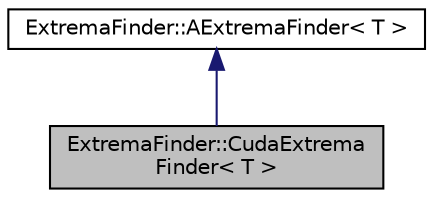 digraph "ExtremaFinder::CudaExtremaFinder&lt; T &gt;"
{
  edge [fontname="Helvetica",fontsize="10",labelfontname="Helvetica",labelfontsize="10"];
  node [fontname="Helvetica",fontsize="10",shape=record];
  Node2 [label="ExtremaFinder::CudaExtrema\lFinder\< T \>",height=0.2,width=0.4,color="black", fillcolor="grey75", style="filled", fontcolor="black"];
  Node3 -> Node2 [dir="back",color="midnightblue",fontsize="10",style="solid",fontname="Helvetica"];
  Node3 [label="ExtremaFinder::AExtremaFinder\< T \>",height=0.2,width=0.4,color="black", fillcolor="white", style="filled",URL="$classExtremaFinder_1_1AExtremaFinder.html"];
}
